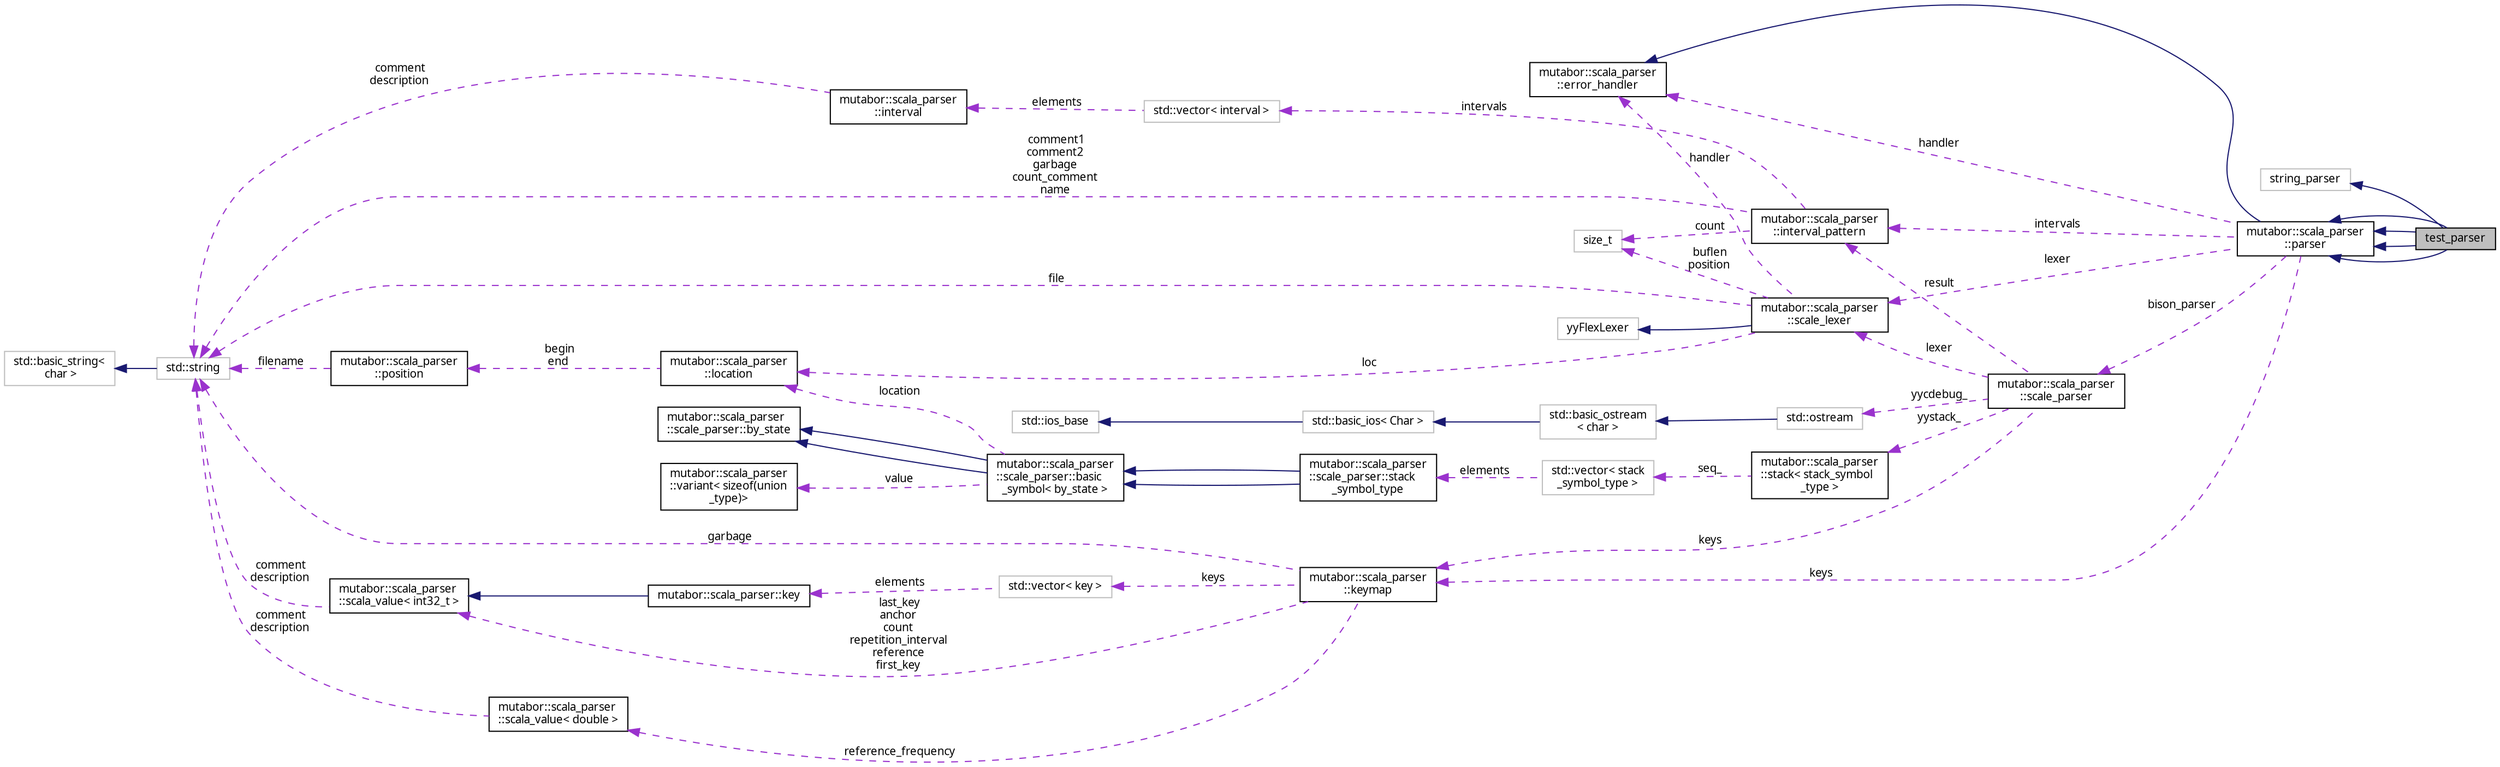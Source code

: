 digraph "test_parser"
{
  edge [fontname="Sans",fontsize="10",labelfontname="Sans",labelfontsize="10"];
  node [fontname="Sans",fontsize="10",shape=record];
  rankdir="LR";
  Node4 [label="test_parser",height=0.2,width=0.4,color="black", fillcolor="grey75", style="filled", fontcolor="black"];
  Node5 -> Node4 [dir="back",color="midnightblue",fontsize="10",style="solid",fontname="Sans"];
  Node5 [label="string_parser",height=0.2,width=0.4,color="grey75", fillcolor="white", style="filled"];
  Node6 -> Node4 [dir="back",color="midnightblue",fontsize="10",style="solid",fontname="Sans"];
  Node6 [label="mutabor::scala_parser\l::parser",height=0.2,width=0.4,color="black", fillcolor="white", style="filled",URL="$d5/d28/classmutabor_1_1scala__parser_1_1parser.html"];
  Node7 -> Node6 [dir="back",color="midnightblue",fontsize="10",style="solid",fontname="Sans"];
  Node7 [label="mutabor::scala_parser\l::error_handler",height=0.2,width=0.4,color="black", fillcolor="white", style="filled",URL="$de/d91/structmutabor_1_1scala__parser_1_1error__handler.html"];
  Node8 -> Node6 [dir="back",color="darkorchid3",fontsize="10",style="dashed",label=" intervals" ,fontname="Sans"];
  Node8 [label="mutabor::scala_parser\l::interval_pattern",height=0.2,width=0.4,color="black", fillcolor="white", style="filled",URL="$d1/d7e/structmutabor_1_1scala__parser_1_1interval__pattern.html"];
  Node9 -> Node8 [dir="back",color="darkorchid3",fontsize="10",style="dashed",label=" intervals" ,fontname="Sans"];
  Node9 [label="std::vector\< interval \>",height=0.2,width=0.4,color="grey75", fillcolor="white", style="filled"];
  Node10 -> Node9 [dir="back",color="darkorchid3",fontsize="10",style="dashed",label=" elements" ,fontname="Sans"];
  Node10 [label="mutabor::scala_parser\l::interval",height=0.2,width=0.4,color="black", fillcolor="white", style="filled",URL="$d7/ddf/structmutabor_1_1scala__parser_1_1interval.html"];
  Node11 -> Node10 [dir="back",color="darkorchid3",fontsize="10",style="dashed",label=" comment\ndescription" ,fontname="Sans"];
  Node11 [label="std::string",height=0.2,width=0.4,color="grey75", fillcolor="white", style="filled",tooltip="STL class. "];
  Node12 -> Node11 [dir="back",color="midnightblue",fontsize="10",style="solid",fontname="Sans"];
  Node12 [label="std::basic_string\<\l char \>",height=0.2,width=0.4,color="grey75", fillcolor="white", style="filled",tooltip="STL class. "];
  Node11 -> Node8 [dir="back",color="darkorchid3",fontsize="10",style="dashed",label=" comment1\ncomment2\ngarbage\ncount_comment\nname" ,fontname="Sans"];
  Node13 -> Node8 [dir="back",color="darkorchid3",fontsize="10",style="dashed",label=" count" ,fontname="Sans"];
  Node13 [label="size_t",height=0.2,width=0.4,color="grey75", fillcolor="white", style="filled"];
  Node14 -> Node6 [dir="back",color="darkorchid3",fontsize="10",style="dashed",label=" lexer" ,fontname="Sans"];
  Node14 [label="mutabor::scala_parser\l::scale_lexer",height=0.2,width=0.4,color="black", fillcolor="white", style="filled",URL="$dd/dbf/classmutabor_1_1scala__parser_1_1scale__lexer.html"];
  Node15 -> Node14 [dir="back",color="midnightblue",fontsize="10",style="solid",fontname="Sans"];
  Node15 [label="yyFlexLexer",height=0.2,width=0.4,color="grey75", fillcolor="white", style="filled"];
  Node7 -> Node14 [dir="back",color="darkorchid3",fontsize="10",style="dashed",label=" handler" ,fontname="Sans"];
  Node11 -> Node14 [dir="back",color="darkorchid3",fontsize="10",style="dashed",label=" file" ,fontname="Sans"];
  Node13 -> Node14 [dir="back",color="darkorchid3",fontsize="10",style="dashed",label=" buflen\nposition" ,fontname="Sans"];
  Node16 -> Node14 [dir="back",color="darkorchid3",fontsize="10",style="dashed",label=" loc" ,fontname="Sans"];
  Node16 [label="mutabor::scala_parser\l::location",height=0.2,width=0.4,color="black", fillcolor="white", style="filled",URL="$d5/dca/classmutabor_1_1scala__parser_1_1location.html",tooltip="Abstract a location. "];
  Node17 -> Node16 [dir="back",color="darkorchid3",fontsize="10",style="dashed",label=" begin\nend" ,fontname="Sans"];
  Node17 [label="mutabor::scala_parser\l::position",height=0.2,width=0.4,color="black", fillcolor="white", style="filled",URL="$d2/d5f/classmutabor_1_1scala__parser_1_1position.html",tooltip="Abstract a position. "];
  Node11 -> Node17 [dir="back",color="darkorchid3",fontsize="10",style="dashed",label=" filename" ,fontname="Sans"];
  Node18 -> Node6 [dir="back",color="darkorchid3",fontsize="10",style="dashed",label=" bison_parser" ,fontname="Sans"];
  Node18 [label="mutabor::scala_parser\l::scale_parser",height=0.2,width=0.4,color="black", fillcolor="white", style="filled",URL="$df/dcd/classmutabor_1_1scala__parser_1_1scale__parser.html",tooltip="A Bison parser. "];
  Node8 -> Node18 [dir="back",color="darkorchid3",fontsize="10",style="dashed",label=" result" ,fontname="Sans"];
  Node14 -> Node18 [dir="back",color="darkorchid3",fontsize="10",style="dashed",label=" lexer" ,fontname="Sans"];
  Node19 -> Node18 [dir="back",color="darkorchid3",fontsize="10",style="dashed",label=" keys" ,fontname="Sans"];
  Node19 [label="mutabor::scala_parser\l::keymap",height=0.2,width=0.4,color="black", fillcolor="white", style="filled",URL="$db/d13/structmutabor_1_1scala__parser_1_1keymap.html"];
  Node20 -> Node19 [dir="back",color="darkorchid3",fontsize="10",style="dashed",label=" last_key\nanchor\ncount\nrepetition_interval\nreference\nfirst_key" ,fontname="Sans"];
  Node20 [label="mutabor::scala_parser\l::scala_value\< int32_t \>",height=0.2,width=0.4,color="black", fillcolor="white", style="filled",URL="$df/d9e/structmutabor_1_1scala__parser_1_1scala__value.html"];
  Node11 -> Node20 [dir="back",color="darkorchid3",fontsize="10",style="dashed",label=" comment\ndescription" ,fontname="Sans"];
  Node21 -> Node19 [dir="back",color="darkorchid3",fontsize="10",style="dashed",label=" keys" ,fontname="Sans"];
  Node21 [label="std::vector\< key \>",height=0.2,width=0.4,color="grey75", fillcolor="white", style="filled"];
  Node22 -> Node21 [dir="back",color="darkorchid3",fontsize="10",style="dashed",label=" elements" ,fontname="Sans"];
  Node22 [label="mutabor::scala_parser::key",height=0.2,width=0.4,color="black", fillcolor="white", style="filled",URL="$d9/d3c/structmutabor_1_1scala__parser_1_1key.html"];
  Node20 -> Node22 [dir="back",color="midnightblue",fontsize="10",style="solid",fontname="Sans"];
  Node23 -> Node19 [dir="back",color="darkorchid3",fontsize="10",style="dashed",label=" reference_frequency" ,fontname="Sans"];
  Node23 [label="mutabor::scala_parser\l::scala_value\< double \>",height=0.2,width=0.4,color="black", fillcolor="white", style="filled",URL="$df/d9e/structmutabor_1_1scala__parser_1_1scala__value.html"];
  Node11 -> Node23 [dir="back",color="darkorchid3",fontsize="10",style="dashed",label=" comment\ndescription" ,fontname="Sans"];
  Node11 -> Node19 [dir="back",color="darkorchid3",fontsize="10",style="dashed",label=" garbage" ,fontname="Sans"];
  Node24 -> Node18 [dir="back",color="darkorchid3",fontsize="10",style="dashed",label=" yystack_" ,fontname="Sans"];
  Node24 [label="mutabor::scala_parser\l::stack\< stack_symbol\l_type \>",height=0.2,width=0.4,color="black", fillcolor="white", style="filled",URL="$d1/d88/classmutabor_1_1scala__parser_1_1stack.html"];
  Node25 -> Node24 [dir="back",color="darkorchid3",fontsize="10",style="dashed",label=" seq_" ,fontname="Sans"];
  Node25 [label="std::vector\< stack\l_symbol_type \>",height=0.2,width=0.4,color="grey75", fillcolor="white", style="filled"];
  Node26 -> Node25 [dir="back",color="darkorchid3",fontsize="10",style="dashed",label=" elements" ,fontname="Sans"];
  Node26 [label="mutabor::scala_parser\l::scale_parser::stack\l_symbol_type",height=0.2,width=0.4,color="black", fillcolor="white", style="filled",URL="$dc/dff/structmutabor_1_1scala__parser_1_1scale__parser_1_1stack__symbol__type.html",tooltip="\"Internal\" symbol: element of the stack. "];
  Node27 -> Node26 [dir="back",color="midnightblue",fontsize="10",style="solid",fontname="Sans"];
  Node27 [label="mutabor::scala_parser\l::scale_parser::basic\l_symbol\< by_state \>",height=0.2,width=0.4,color="black", fillcolor="white", style="filled",URL="$d6/d67/structmutabor_1_1scala__parser_1_1scale__parser_1_1basic__symbol.html"];
  Node28 -> Node27 [dir="back",color="midnightblue",fontsize="10",style="solid",fontname="Sans"];
  Node28 [label="mutabor::scala_parser\l::scale_parser::by_state",height=0.2,width=0.4,color="black", fillcolor="white", style="filled",URL="$d5/d7d/structmutabor_1_1scala__parser_1_1scale__parser_1_1by__state.html",tooltip="Type access provider for state based symbols. "];
  Node28 -> Node27 [dir="back",color="midnightblue",fontsize="10",style="solid",fontname="Sans"];
  Node29 -> Node27 [dir="back",color="darkorchid3",fontsize="10",style="dashed",label=" value" ,fontname="Sans"];
  Node29 [label="mutabor::scala_parser\l::variant\< sizeof(union\l_type)\>",height=0.2,width=0.4,color="black", fillcolor="white", style="filled",URL="$d6/d57/structmutabor_1_1scala__parser_1_1variant.html"];
  Node16 -> Node27 [dir="back",color="darkorchid3",fontsize="10",style="dashed",label=" location" ,fontname="Sans"];
  Node27 -> Node26 [dir="back",color="midnightblue",fontsize="10",style="solid",fontname="Sans"];
  Node30 -> Node18 [dir="back",color="darkorchid3",fontsize="10",style="dashed",label=" yycdebug_" ,fontname="Sans"];
  Node30 [label="std::ostream",height=0.2,width=0.4,color="grey75", fillcolor="white", style="filled",tooltip="STL class. "];
  Node31 -> Node30 [dir="back",color="midnightblue",fontsize="10",style="solid",fontname="Sans"];
  Node31 [label="std::basic_ostream\l\< char \>",height=0.2,width=0.4,color="grey75", fillcolor="white", style="filled",tooltip="STL class. "];
  Node32 -> Node31 [dir="back",color="midnightblue",fontsize="10",style="solid",fontname="Sans"];
  Node32 [label="std::basic_ios\< Char \>",height=0.2,width=0.4,color="grey75", fillcolor="white", style="filled",tooltip="STL class. "];
  Node33 -> Node32 [dir="back",color="midnightblue",fontsize="10",style="solid",fontname="Sans"];
  Node33 [label="std::ios_base",height=0.2,width=0.4,color="grey75", fillcolor="white", style="filled",tooltip="STL class. "];
  Node19 -> Node6 [dir="back",color="darkorchid3",fontsize="10",style="dashed",label=" keys" ,fontname="Sans"];
  Node7 -> Node6 [dir="back",color="darkorchid3",fontsize="10",style="dashed",label=" handler" ,fontname="Sans"];
  Node6 -> Node4 [dir="back",color="midnightblue",fontsize="10",style="solid",fontname="Sans"];
  Node6 -> Node4 [dir="back",color="midnightblue",fontsize="10",style="solid",fontname="Sans"];
  Node6 -> Node4 [dir="back",color="midnightblue",fontsize="10",style="solid",fontname="Sans"];
}
